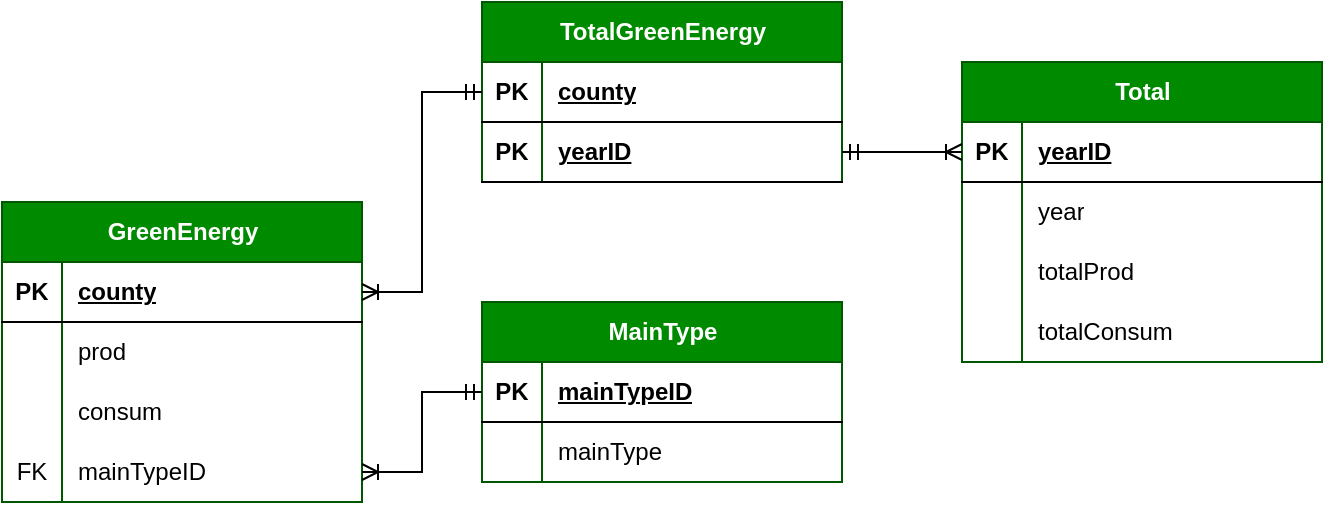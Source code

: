 <mxfile version="25.0.3">
  <diagram name="Page-1" id="nNC0vHKLsisdv46M_dwb">
    <mxGraphModel dx="1434" dy="780" grid="1" gridSize="10" guides="1" tooltips="1" connect="1" arrows="1" fold="1" page="1" pageScale="1" pageWidth="850" pageHeight="1100" math="0" shadow="0">
      <root>
        <mxCell id="0" />
        <mxCell id="1" parent="0" />
        <mxCell id="6IAfQvegxh89NGNvRh_h-1" value="GreenEnergy" style="shape=table;startSize=30;container=1;collapsible=1;childLayout=tableLayout;fixedRows=1;rowLines=0;fontStyle=1;align=center;resizeLast=1;html=1;fillColor=#008a00;strokeColor=#005700;swimlaneFillColor=default;fontColor=#ffffff;" vertex="1" parent="1">
          <mxGeometry x="80" y="160" width="180" height="150" as="geometry" />
        </mxCell>
        <mxCell id="6IAfQvegxh89NGNvRh_h-2" value="" style="shape=tableRow;horizontal=0;startSize=0;swimlaneHead=0;swimlaneBody=0;fillColor=none;collapsible=0;dropTarget=0;points=[[0,0.5],[1,0.5]];portConstraint=eastwest;top=0;left=0;right=0;bottom=1;" vertex="1" parent="6IAfQvegxh89NGNvRh_h-1">
          <mxGeometry y="30" width="180" height="30" as="geometry" />
        </mxCell>
        <mxCell id="6IAfQvegxh89NGNvRh_h-3" value="PK" style="shape=partialRectangle;connectable=0;fillColor=none;top=0;left=0;bottom=0;right=0;fontStyle=1;overflow=hidden;whiteSpace=wrap;html=1;" vertex="1" parent="6IAfQvegxh89NGNvRh_h-2">
          <mxGeometry width="30" height="30" as="geometry">
            <mxRectangle width="30" height="30" as="alternateBounds" />
          </mxGeometry>
        </mxCell>
        <mxCell id="6IAfQvegxh89NGNvRh_h-4" value="county" style="shape=partialRectangle;connectable=0;fillColor=none;top=0;left=0;bottom=0;right=0;align=left;spacingLeft=6;fontStyle=5;overflow=hidden;whiteSpace=wrap;html=1;" vertex="1" parent="6IAfQvegxh89NGNvRh_h-2">
          <mxGeometry x="30" width="150" height="30" as="geometry">
            <mxRectangle width="150" height="30" as="alternateBounds" />
          </mxGeometry>
        </mxCell>
        <mxCell id="6IAfQvegxh89NGNvRh_h-5" value="" style="shape=tableRow;horizontal=0;startSize=0;swimlaneHead=0;swimlaneBody=0;fillColor=none;collapsible=0;dropTarget=0;points=[[0,0.5],[1,0.5]];portConstraint=eastwest;top=0;left=0;right=0;bottom=0;" vertex="1" parent="6IAfQvegxh89NGNvRh_h-1">
          <mxGeometry y="60" width="180" height="30" as="geometry" />
        </mxCell>
        <mxCell id="6IAfQvegxh89NGNvRh_h-6" value="" style="shape=partialRectangle;connectable=0;fillColor=none;top=0;left=0;bottom=0;right=0;editable=1;overflow=hidden;whiteSpace=wrap;html=1;" vertex="1" parent="6IAfQvegxh89NGNvRh_h-5">
          <mxGeometry width="30" height="30" as="geometry">
            <mxRectangle width="30" height="30" as="alternateBounds" />
          </mxGeometry>
        </mxCell>
        <mxCell id="6IAfQvegxh89NGNvRh_h-7" value="prod" style="shape=partialRectangle;connectable=0;fillColor=none;top=0;left=0;bottom=0;right=0;align=left;spacingLeft=6;overflow=hidden;whiteSpace=wrap;html=1;" vertex="1" parent="6IAfQvegxh89NGNvRh_h-5">
          <mxGeometry x="30" width="150" height="30" as="geometry">
            <mxRectangle width="150" height="30" as="alternateBounds" />
          </mxGeometry>
        </mxCell>
        <mxCell id="6IAfQvegxh89NGNvRh_h-8" value="" style="shape=tableRow;horizontal=0;startSize=0;swimlaneHead=0;swimlaneBody=0;fillColor=none;collapsible=0;dropTarget=0;points=[[0,0.5],[1,0.5]];portConstraint=eastwest;top=0;left=0;right=0;bottom=0;" vertex="1" parent="6IAfQvegxh89NGNvRh_h-1">
          <mxGeometry y="90" width="180" height="30" as="geometry" />
        </mxCell>
        <mxCell id="6IAfQvegxh89NGNvRh_h-9" value="" style="shape=partialRectangle;connectable=0;fillColor=none;top=0;left=0;bottom=0;right=0;editable=1;overflow=hidden;whiteSpace=wrap;html=1;" vertex="1" parent="6IAfQvegxh89NGNvRh_h-8">
          <mxGeometry width="30" height="30" as="geometry">
            <mxRectangle width="30" height="30" as="alternateBounds" />
          </mxGeometry>
        </mxCell>
        <mxCell id="6IAfQvegxh89NGNvRh_h-10" value="consum" style="shape=partialRectangle;connectable=0;fillColor=none;top=0;left=0;bottom=0;right=0;align=left;spacingLeft=6;overflow=hidden;whiteSpace=wrap;html=1;" vertex="1" parent="6IAfQvegxh89NGNvRh_h-8">
          <mxGeometry x="30" width="150" height="30" as="geometry">
            <mxRectangle width="150" height="30" as="alternateBounds" />
          </mxGeometry>
        </mxCell>
        <mxCell id="6IAfQvegxh89NGNvRh_h-66" value="" style="shape=tableRow;horizontal=0;startSize=0;swimlaneHead=0;swimlaneBody=0;fillColor=none;collapsible=0;dropTarget=0;points=[[0,0.5],[1,0.5]];portConstraint=eastwest;top=0;left=0;right=0;bottom=0;" vertex="1" parent="6IAfQvegxh89NGNvRh_h-1">
          <mxGeometry y="120" width="180" height="30" as="geometry" />
        </mxCell>
        <mxCell id="6IAfQvegxh89NGNvRh_h-67" value="FK" style="shape=partialRectangle;connectable=0;fillColor=none;top=0;left=0;bottom=0;right=0;editable=1;overflow=hidden;whiteSpace=wrap;html=1;" vertex="1" parent="6IAfQvegxh89NGNvRh_h-66">
          <mxGeometry width="30" height="30" as="geometry">
            <mxRectangle width="30" height="30" as="alternateBounds" />
          </mxGeometry>
        </mxCell>
        <mxCell id="6IAfQvegxh89NGNvRh_h-68" value="mainTypeID" style="shape=partialRectangle;connectable=0;fillColor=none;top=0;left=0;bottom=0;right=0;align=left;spacingLeft=6;overflow=hidden;whiteSpace=wrap;html=1;" vertex="1" parent="6IAfQvegxh89NGNvRh_h-66">
          <mxGeometry x="30" width="150" height="30" as="geometry">
            <mxRectangle width="150" height="30" as="alternateBounds" />
          </mxGeometry>
        </mxCell>
        <mxCell id="6IAfQvegxh89NGNvRh_h-14" value="Total" style="shape=table;startSize=30;container=1;collapsible=1;childLayout=tableLayout;fixedRows=1;rowLines=0;fontStyle=1;align=center;resizeLast=1;html=1;fillColor=#008a00;strokeColor=#005700;fontColor=#ffffff;" vertex="1" parent="1">
          <mxGeometry x="560" y="90" width="180" height="150" as="geometry" />
        </mxCell>
        <mxCell id="6IAfQvegxh89NGNvRh_h-15" value="" style="shape=tableRow;horizontal=0;startSize=0;swimlaneHead=0;swimlaneBody=0;fillColor=none;collapsible=0;dropTarget=0;points=[[0,0.5],[1,0.5]];portConstraint=eastwest;top=0;left=0;right=0;bottom=1;" vertex="1" parent="6IAfQvegxh89NGNvRh_h-14">
          <mxGeometry y="30" width="180" height="30" as="geometry" />
        </mxCell>
        <mxCell id="6IAfQvegxh89NGNvRh_h-16" value="PK" style="shape=partialRectangle;connectable=0;fillColor=none;top=0;left=0;bottom=0;right=0;fontStyle=1;overflow=hidden;whiteSpace=wrap;html=1;" vertex="1" parent="6IAfQvegxh89NGNvRh_h-15">
          <mxGeometry width="30" height="30" as="geometry">
            <mxRectangle width="30" height="30" as="alternateBounds" />
          </mxGeometry>
        </mxCell>
        <mxCell id="6IAfQvegxh89NGNvRh_h-17" value="yearID" style="shape=partialRectangle;connectable=0;fillColor=none;top=0;left=0;bottom=0;right=0;align=left;spacingLeft=6;fontStyle=5;overflow=hidden;whiteSpace=wrap;html=1;" vertex="1" parent="6IAfQvegxh89NGNvRh_h-15">
          <mxGeometry x="30" width="150" height="30" as="geometry">
            <mxRectangle width="150" height="30" as="alternateBounds" />
          </mxGeometry>
        </mxCell>
        <mxCell id="6IAfQvegxh89NGNvRh_h-18" value="" style="shape=tableRow;horizontal=0;startSize=0;swimlaneHead=0;swimlaneBody=0;fillColor=none;collapsible=0;dropTarget=0;points=[[0,0.5],[1,0.5]];portConstraint=eastwest;top=0;left=0;right=0;bottom=0;" vertex="1" parent="6IAfQvegxh89NGNvRh_h-14">
          <mxGeometry y="60" width="180" height="30" as="geometry" />
        </mxCell>
        <mxCell id="6IAfQvegxh89NGNvRh_h-19" value="" style="shape=partialRectangle;connectable=0;fillColor=none;top=0;left=0;bottom=0;right=0;editable=1;overflow=hidden;whiteSpace=wrap;html=1;" vertex="1" parent="6IAfQvegxh89NGNvRh_h-18">
          <mxGeometry width="30" height="30" as="geometry">
            <mxRectangle width="30" height="30" as="alternateBounds" />
          </mxGeometry>
        </mxCell>
        <mxCell id="6IAfQvegxh89NGNvRh_h-20" value="year" style="shape=partialRectangle;connectable=0;fillColor=none;top=0;left=0;bottom=0;right=0;align=left;spacingLeft=6;overflow=hidden;whiteSpace=wrap;html=1;" vertex="1" parent="6IAfQvegxh89NGNvRh_h-18">
          <mxGeometry x="30" width="150" height="30" as="geometry">
            <mxRectangle width="150" height="30" as="alternateBounds" />
          </mxGeometry>
        </mxCell>
        <mxCell id="6IAfQvegxh89NGNvRh_h-21" value="" style="shape=tableRow;horizontal=0;startSize=0;swimlaneHead=0;swimlaneBody=0;fillColor=none;collapsible=0;dropTarget=0;points=[[0,0.5],[1,0.5]];portConstraint=eastwest;top=0;left=0;right=0;bottom=0;" vertex="1" parent="6IAfQvegxh89NGNvRh_h-14">
          <mxGeometry y="90" width="180" height="30" as="geometry" />
        </mxCell>
        <mxCell id="6IAfQvegxh89NGNvRh_h-22" value="" style="shape=partialRectangle;connectable=0;fillColor=none;top=0;left=0;bottom=0;right=0;editable=1;overflow=hidden;whiteSpace=wrap;html=1;" vertex="1" parent="6IAfQvegxh89NGNvRh_h-21">
          <mxGeometry width="30" height="30" as="geometry">
            <mxRectangle width="30" height="30" as="alternateBounds" />
          </mxGeometry>
        </mxCell>
        <mxCell id="6IAfQvegxh89NGNvRh_h-23" value="totalProd" style="shape=partialRectangle;connectable=0;fillColor=none;top=0;left=0;bottom=0;right=0;align=left;spacingLeft=6;overflow=hidden;whiteSpace=wrap;html=1;" vertex="1" parent="6IAfQvegxh89NGNvRh_h-21">
          <mxGeometry x="30" width="150" height="30" as="geometry">
            <mxRectangle width="150" height="30" as="alternateBounds" />
          </mxGeometry>
        </mxCell>
        <mxCell id="6IAfQvegxh89NGNvRh_h-24" value="" style="shape=tableRow;horizontal=0;startSize=0;swimlaneHead=0;swimlaneBody=0;fillColor=none;collapsible=0;dropTarget=0;points=[[0,0.5],[1,0.5]];portConstraint=eastwest;top=0;left=0;right=0;bottom=0;" vertex="1" parent="6IAfQvegxh89NGNvRh_h-14">
          <mxGeometry y="120" width="180" height="30" as="geometry" />
        </mxCell>
        <mxCell id="6IAfQvegxh89NGNvRh_h-25" value="" style="shape=partialRectangle;connectable=0;fillColor=none;top=0;left=0;bottom=0;right=0;editable=1;overflow=hidden;whiteSpace=wrap;html=1;" vertex="1" parent="6IAfQvegxh89NGNvRh_h-24">
          <mxGeometry width="30" height="30" as="geometry">
            <mxRectangle width="30" height="30" as="alternateBounds" />
          </mxGeometry>
        </mxCell>
        <mxCell id="6IAfQvegxh89NGNvRh_h-26" value="totalConsum" style="shape=partialRectangle;connectable=0;fillColor=none;top=0;left=0;bottom=0;right=0;align=left;spacingLeft=6;overflow=hidden;whiteSpace=wrap;html=1;" vertex="1" parent="6IAfQvegxh89NGNvRh_h-24">
          <mxGeometry x="30" width="150" height="30" as="geometry">
            <mxRectangle width="150" height="30" as="alternateBounds" />
          </mxGeometry>
        </mxCell>
        <mxCell id="6IAfQvegxh89NGNvRh_h-27" value="MainType" style="shape=table;startSize=30;container=1;collapsible=1;childLayout=tableLayout;fixedRows=1;rowLines=0;fontStyle=1;align=center;resizeLast=1;html=1;fillColor=#008a00;strokeColor=#005700;fontColor=#ffffff;" vertex="1" parent="1">
          <mxGeometry x="320" y="210" width="180" height="90" as="geometry" />
        </mxCell>
        <mxCell id="6IAfQvegxh89NGNvRh_h-28" value="" style="shape=tableRow;horizontal=0;startSize=0;swimlaneHead=0;swimlaneBody=0;fillColor=none;collapsible=0;dropTarget=0;points=[[0,0.5],[1,0.5]];portConstraint=eastwest;top=0;left=0;right=0;bottom=1;" vertex="1" parent="6IAfQvegxh89NGNvRh_h-27">
          <mxGeometry y="30" width="180" height="30" as="geometry" />
        </mxCell>
        <mxCell id="6IAfQvegxh89NGNvRh_h-29" value="PK" style="shape=partialRectangle;connectable=0;fillColor=none;top=0;left=0;bottom=0;right=0;fontStyle=1;overflow=hidden;whiteSpace=wrap;html=1;" vertex="1" parent="6IAfQvegxh89NGNvRh_h-28">
          <mxGeometry width="30" height="30" as="geometry">
            <mxRectangle width="30" height="30" as="alternateBounds" />
          </mxGeometry>
        </mxCell>
        <mxCell id="6IAfQvegxh89NGNvRh_h-30" value="mainTypeID" style="shape=partialRectangle;connectable=0;fillColor=none;top=0;left=0;bottom=0;right=0;align=left;spacingLeft=6;fontStyle=5;overflow=hidden;whiteSpace=wrap;html=1;" vertex="1" parent="6IAfQvegxh89NGNvRh_h-28">
          <mxGeometry x="30" width="150" height="30" as="geometry">
            <mxRectangle width="150" height="30" as="alternateBounds" />
          </mxGeometry>
        </mxCell>
        <mxCell id="6IAfQvegxh89NGNvRh_h-31" value="" style="shape=tableRow;horizontal=0;startSize=0;swimlaneHead=0;swimlaneBody=0;fillColor=none;collapsible=0;dropTarget=0;points=[[0,0.5],[1,0.5]];portConstraint=eastwest;top=0;left=0;right=0;bottom=0;" vertex="1" parent="6IAfQvegxh89NGNvRh_h-27">
          <mxGeometry y="60" width="180" height="30" as="geometry" />
        </mxCell>
        <mxCell id="6IAfQvegxh89NGNvRh_h-32" value="" style="shape=partialRectangle;connectable=0;fillColor=none;top=0;left=0;bottom=0;right=0;editable=1;overflow=hidden;whiteSpace=wrap;html=1;" vertex="1" parent="6IAfQvegxh89NGNvRh_h-31">
          <mxGeometry width="30" height="30" as="geometry">
            <mxRectangle width="30" height="30" as="alternateBounds" />
          </mxGeometry>
        </mxCell>
        <mxCell id="6IAfQvegxh89NGNvRh_h-33" value="mainType" style="shape=partialRectangle;connectable=0;fillColor=none;top=0;left=0;bottom=0;right=0;align=left;spacingLeft=6;overflow=hidden;whiteSpace=wrap;html=1;" vertex="1" parent="6IAfQvegxh89NGNvRh_h-31">
          <mxGeometry x="30" width="150" height="30" as="geometry">
            <mxRectangle width="150" height="30" as="alternateBounds" />
          </mxGeometry>
        </mxCell>
        <mxCell id="6IAfQvegxh89NGNvRh_h-69" value="TotalGreenEnergy" style="shape=table;startSize=30;container=1;collapsible=1;childLayout=tableLayout;fixedRows=1;rowLines=0;fontStyle=1;align=center;resizeLast=1;html=1;fillColor=#008a00;strokeColor=#005700;fontColor=#ffffff;" vertex="1" parent="1">
          <mxGeometry x="320" y="60" width="180" height="90" as="geometry" />
        </mxCell>
        <mxCell id="6IAfQvegxh89NGNvRh_h-82" value="" style="shape=tableRow;horizontal=0;startSize=0;swimlaneHead=0;swimlaneBody=0;fillColor=none;collapsible=0;dropTarget=0;points=[[0,0.5],[1,0.5]];portConstraint=eastwest;top=0;left=0;right=0;bottom=1;" vertex="1" parent="6IAfQvegxh89NGNvRh_h-69">
          <mxGeometry y="30" width="180" height="30" as="geometry" />
        </mxCell>
        <mxCell id="6IAfQvegxh89NGNvRh_h-83" value="PK" style="shape=partialRectangle;connectable=0;fillColor=none;top=0;left=0;bottom=0;right=0;fontStyle=1;overflow=hidden;whiteSpace=wrap;html=1;" vertex="1" parent="6IAfQvegxh89NGNvRh_h-82">
          <mxGeometry width="30" height="30" as="geometry">
            <mxRectangle width="30" height="30" as="alternateBounds" />
          </mxGeometry>
        </mxCell>
        <mxCell id="6IAfQvegxh89NGNvRh_h-84" value="county" style="shape=partialRectangle;connectable=0;fillColor=none;top=0;left=0;bottom=0;right=0;align=left;spacingLeft=6;fontStyle=5;overflow=hidden;whiteSpace=wrap;html=1;" vertex="1" parent="6IAfQvegxh89NGNvRh_h-82">
          <mxGeometry x="30" width="150" height="30" as="geometry">
            <mxRectangle width="150" height="30" as="alternateBounds" />
          </mxGeometry>
        </mxCell>
        <mxCell id="6IAfQvegxh89NGNvRh_h-70" value="" style="shape=tableRow;horizontal=0;startSize=0;swimlaneHead=0;swimlaneBody=0;fillColor=none;collapsible=0;dropTarget=0;points=[[0,0.5],[1,0.5]];portConstraint=eastwest;top=0;left=0;right=0;bottom=1;" vertex="1" parent="6IAfQvegxh89NGNvRh_h-69">
          <mxGeometry y="60" width="180" height="30" as="geometry" />
        </mxCell>
        <mxCell id="6IAfQvegxh89NGNvRh_h-71" value="PK" style="shape=partialRectangle;connectable=0;fillColor=none;top=0;left=0;bottom=0;right=0;fontStyle=1;overflow=hidden;whiteSpace=wrap;html=1;" vertex="1" parent="6IAfQvegxh89NGNvRh_h-70">
          <mxGeometry width="30" height="30" as="geometry">
            <mxRectangle width="30" height="30" as="alternateBounds" />
          </mxGeometry>
        </mxCell>
        <mxCell id="6IAfQvegxh89NGNvRh_h-72" value="yearID" style="shape=partialRectangle;connectable=0;fillColor=none;top=0;left=0;bottom=0;right=0;align=left;spacingLeft=6;fontStyle=5;overflow=hidden;whiteSpace=wrap;html=1;" vertex="1" parent="6IAfQvegxh89NGNvRh_h-70">
          <mxGeometry x="30" width="150" height="30" as="geometry">
            <mxRectangle width="150" height="30" as="alternateBounds" />
          </mxGeometry>
        </mxCell>
        <mxCell id="6IAfQvegxh89NGNvRh_h-86" value="" style="edgeStyle=entityRelationEdgeStyle;fontSize=12;html=1;endArrow=ERoneToMany;startArrow=ERmandOne;rounded=0;" edge="1" parent="1" source="6IAfQvegxh89NGNvRh_h-82" target="6IAfQvegxh89NGNvRh_h-2">
          <mxGeometry width="100" height="100" relative="1" as="geometry">
            <mxPoint x="410" y="230" as="sourcePoint" />
            <mxPoint x="350" y="170" as="targetPoint" />
            <Array as="points">
              <mxPoint x="70" y="130" />
              <mxPoint x="300" y="40" />
              <mxPoint x="250" y="100" />
              <mxPoint x="260" y="100" />
            </Array>
          </mxGeometry>
        </mxCell>
        <mxCell id="6IAfQvegxh89NGNvRh_h-87" value="" style="edgeStyle=entityRelationEdgeStyle;fontSize=12;html=1;endArrow=ERoneToMany;startArrow=ERmandOne;rounded=0;exitX=1;exitY=0.5;exitDx=0;exitDy=0;entryX=0;entryY=0.5;entryDx=0;entryDy=0;" edge="1" parent="1" source="6IAfQvegxh89NGNvRh_h-70" target="6IAfQvegxh89NGNvRh_h-15">
          <mxGeometry width="100" height="100" relative="1" as="geometry">
            <mxPoint x="440" y="160" as="sourcePoint" />
            <mxPoint x="380" y="310" as="targetPoint" />
            <Array as="points">
              <mxPoint x="190" y="235" />
              <mxPoint x="420" y="145" />
              <mxPoint x="370" y="205" />
              <mxPoint x="380" y="205" />
            </Array>
          </mxGeometry>
        </mxCell>
        <mxCell id="6IAfQvegxh89NGNvRh_h-88" value="" style="edgeStyle=entityRelationEdgeStyle;fontSize=12;html=1;endArrow=ERoneToMany;startArrow=ERmandOne;rounded=0;entryX=1;entryY=0.5;entryDx=0;entryDy=0;" edge="1" parent="1" source="6IAfQvegxh89NGNvRh_h-28" target="6IAfQvegxh89NGNvRh_h-66">
          <mxGeometry width="100" height="100" relative="1" as="geometry">
            <mxPoint x="430" y="400" as="sourcePoint" />
            <mxPoint x="310" y="260" as="targetPoint" />
            <Array as="points">
              <mxPoint x="145" y="255" />
              <mxPoint x="375" y="165" />
              <mxPoint x="325" y="225" />
              <mxPoint x="335" y="225" />
            </Array>
          </mxGeometry>
        </mxCell>
      </root>
    </mxGraphModel>
  </diagram>
</mxfile>
